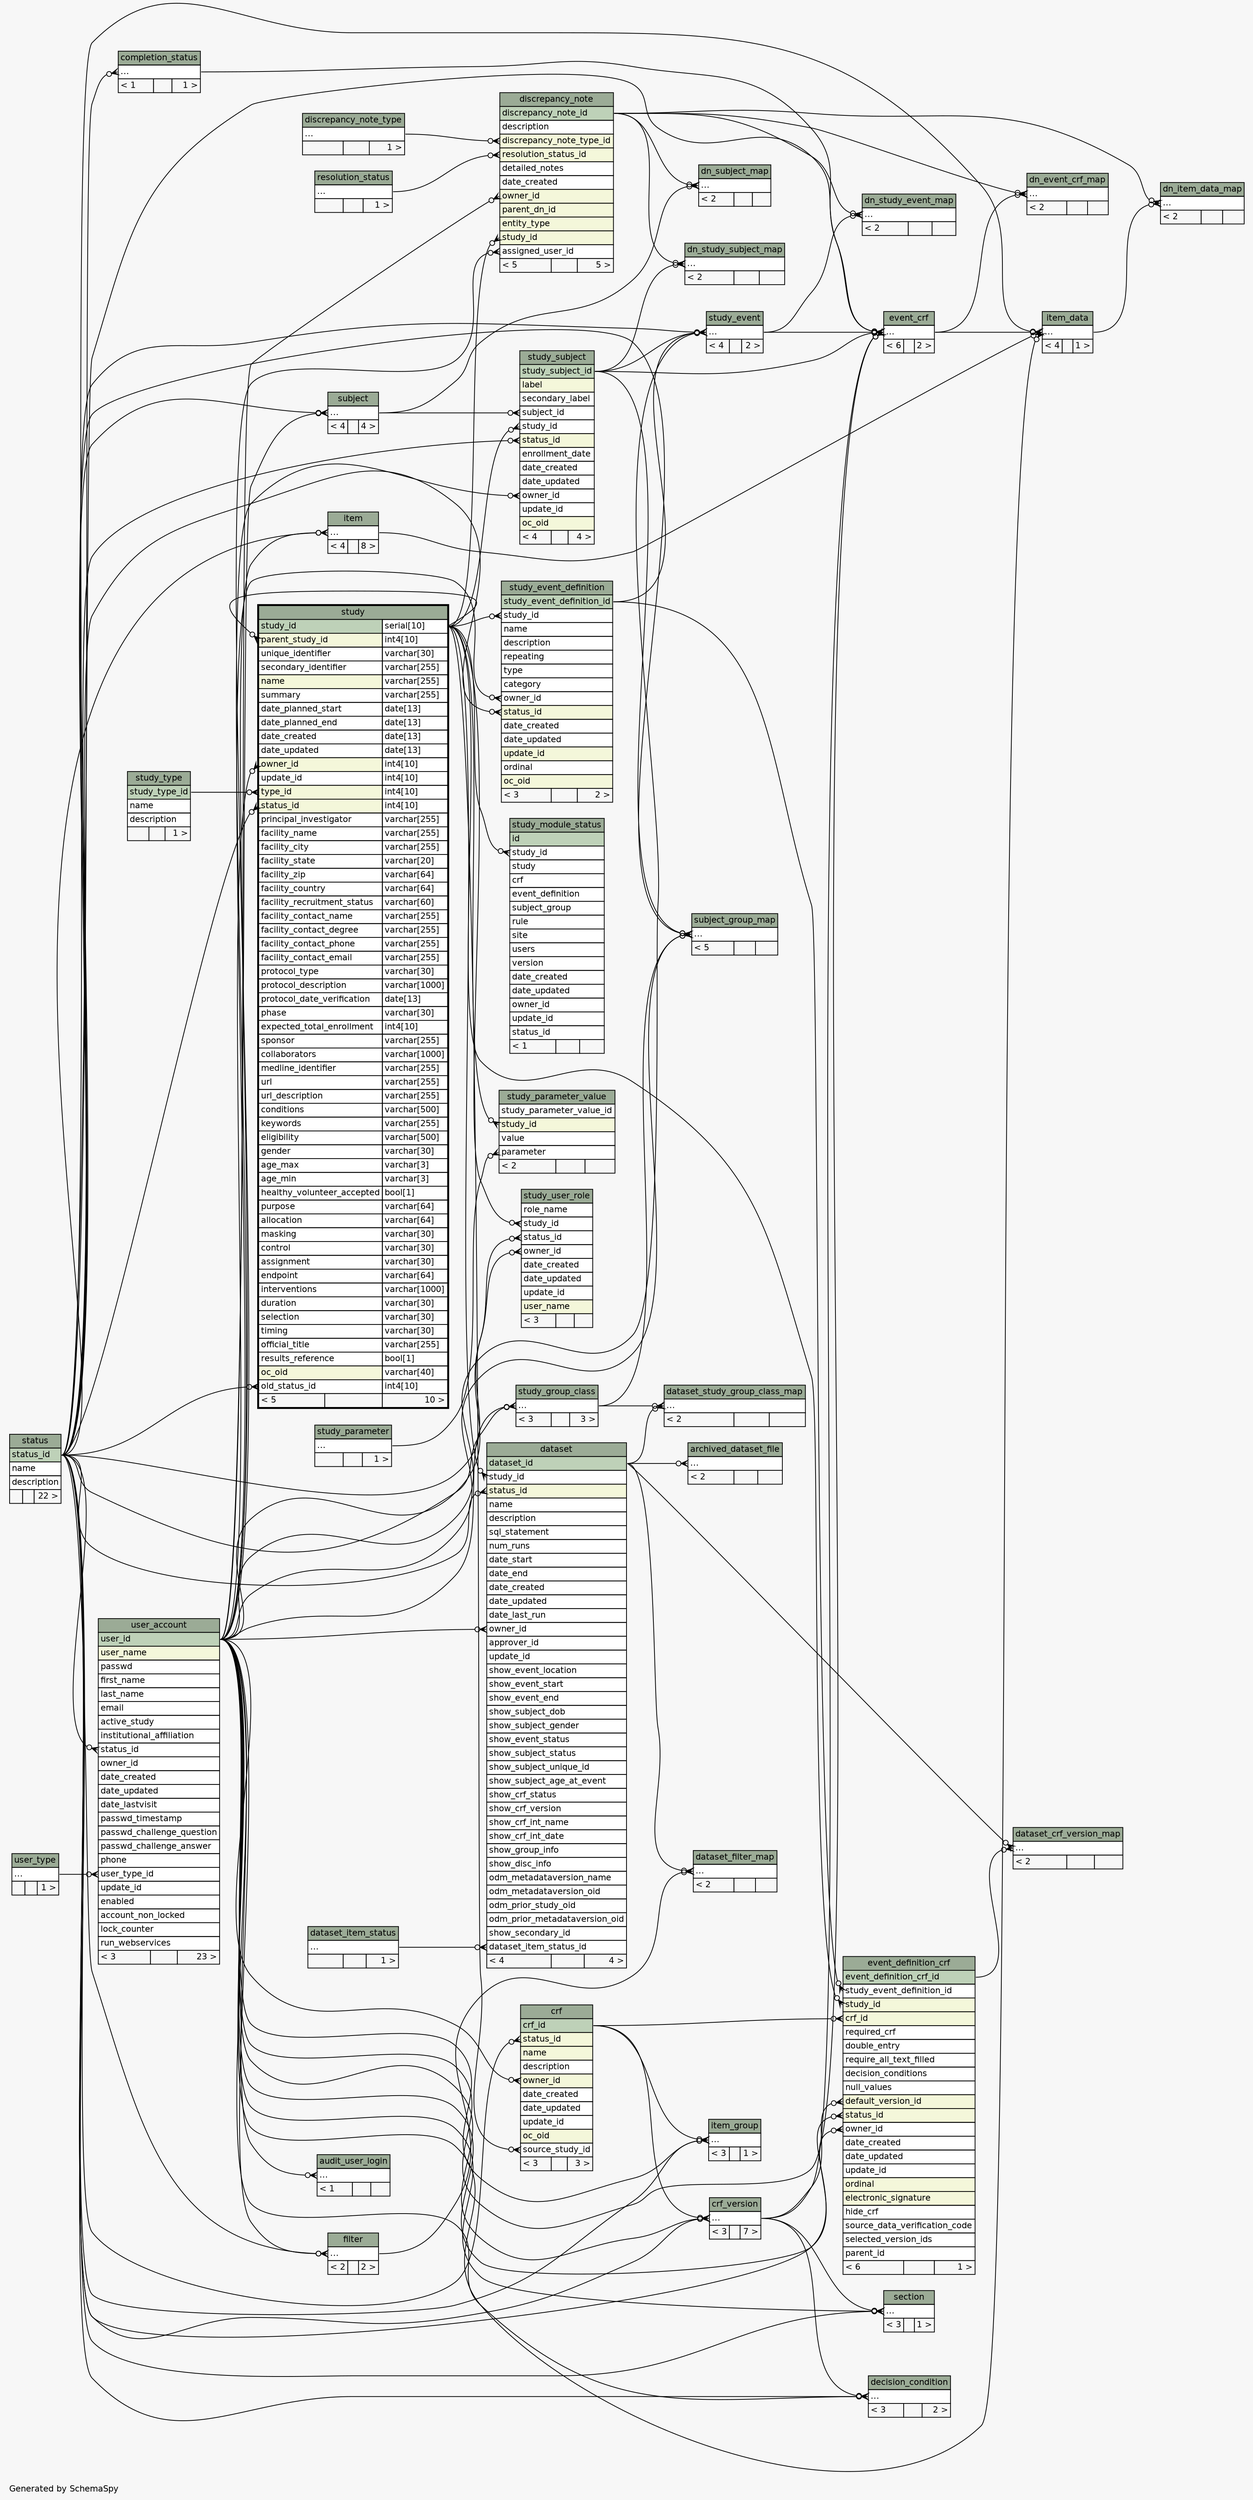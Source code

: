 // dot 2.28.0 on Windows Vista 6.0
// SchemaSpy rev 590
digraph "twoDegreesRelationshipsDiagram" {
  graph [
    rankdir="RL"
    bgcolor="#f7f7f7"
    label="\nGenerated by SchemaSpy"
    labeljust="l"
    nodesep="0.18"
    ranksep="0.46"
    fontname="Helvetica"
    fontsize="11"
  ];
  node [
    fontname="Helvetica"
    fontsize="11"
    shape="plaintext"
  ];
  edge [
    arrowsize="0.8"
  ];
  "archived_dataset_file":"elipses":w -> "dataset":"dataset_id":e [arrowhead=none dir=back arrowtail=crowodot];
  "audit_user_login":"elipses":w -> "user_account":"user_id":e [arrowhead=none dir=back arrowtail=crowodot];
  "completion_status":"elipses":w -> "status":"status_id":e [arrowhead=none dir=back arrowtail=crowodot];
  "crf":"owner_id":w -> "user_account":"user_id":e [arrowhead=none dir=back arrowtail=crowodot];
  "crf":"source_study_id":w -> "study":"study_id.type":e [arrowhead=none dir=back arrowtail=crowodot];
  "crf":"status_id":w -> "status":"status_id":e [arrowhead=none dir=back arrowtail=crowodot];
  "crf_version":"elipses":w -> "crf":"crf_id":e [arrowhead=none dir=back arrowtail=crowodot];
  "crf_version":"elipses":w -> "user_account":"user_id":e [arrowhead=none dir=back arrowtail=crowodot];
  "crf_version":"elipses":w -> "status":"status_id":e [arrowhead=none dir=back arrowtail=crowodot];
  "dataset":"dataset_item_status_id":w -> "dataset_item_status":"elipses":e [arrowhead=none dir=back arrowtail=crowodot];
  "dataset":"owner_id":w -> "user_account":"user_id":e [arrowhead=none dir=back arrowtail=crowodot];
  "dataset":"status_id":w -> "status":"status_id":e [arrowhead=none dir=back arrowtail=crowodot];
  "dataset":"study_id":w -> "study":"study_id.type":e [arrowhead=none dir=back arrowtail=crowodot];
  "dataset_crf_version_map":"elipses":w -> "dataset":"dataset_id":e [arrowhead=none dir=back arrowtail=crowodot];
  "dataset_crf_version_map":"elipses":w -> "event_definition_crf":"event_definition_crf_id":e [arrowhead=none dir=back arrowtail=crowodot];
  "dataset_filter_map":"elipses":w -> "dataset":"dataset_id":e [arrowhead=none dir=back arrowtail=crowodot];
  "dataset_filter_map":"elipses":w -> "filter":"elipses":e [arrowhead=none dir=back arrowtail=crowodot];
  "dataset_study_group_class_map":"elipses":w -> "dataset":"dataset_id":e [arrowhead=none dir=back arrowtail=crowodot];
  "dataset_study_group_class_map":"elipses":w -> "study_group_class":"elipses":e [arrowhead=none dir=back arrowtail=crowodot];
  "decision_condition":"elipses":w -> "crf_version":"elipses":e [arrowhead=none dir=back arrowtail=crowodot];
  "decision_condition":"elipses":w -> "user_account":"user_id":e [arrowhead=none dir=back arrowtail=crowodot];
  "decision_condition":"elipses":w -> "status":"status_id":e [arrowhead=none dir=back arrowtail=crowodot];
  "discrepancy_note":"assigned_user_id":w -> "user_account":"user_id":e [arrowhead=none dir=back arrowtail=crowodot];
  "discrepancy_note":"discrepancy_note_type_id":w -> "discrepancy_note_type":"elipses":e [arrowhead=none dir=back arrowtail=crowodot];
  "discrepancy_note":"owner_id":w -> "user_account":"user_id":e [arrowhead=none dir=back arrowtail=crowodot];
  "discrepancy_note":"resolution_status_id":w -> "resolution_status":"elipses":e [arrowhead=none dir=back arrowtail=crowodot];
  "discrepancy_note":"study_id":w -> "study":"study_id.type":e [arrowhead=none dir=back arrowtail=crowodot];
  "dn_event_crf_map":"elipses":w -> "discrepancy_note":"discrepancy_note_id":e [arrowhead=none dir=back arrowtail=crowodot];
  "dn_event_crf_map":"elipses":w -> "event_crf":"elipses":e [arrowhead=none dir=back arrowtail=crowodot];
  "dn_item_data_map":"elipses":w -> "discrepancy_note":"discrepancy_note_id":e [arrowhead=none dir=back arrowtail=crowodot];
  "dn_item_data_map":"elipses":w -> "item_data":"elipses":e [arrowhead=none dir=back arrowtail=crowodot];
  "dn_study_event_map":"elipses":w -> "discrepancy_note":"discrepancy_note_id":e [arrowhead=none dir=back arrowtail=crowodot];
  "dn_study_event_map":"elipses":w -> "study_event":"elipses":e [arrowhead=none dir=back arrowtail=crowodot];
  "dn_study_subject_map":"elipses":w -> "discrepancy_note":"discrepancy_note_id":e [arrowhead=none dir=back arrowtail=crowodot];
  "dn_study_subject_map":"elipses":w -> "study_subject":"study_subject_id":e [arrowhead=none dir=back arrowtail=crowodot];
  "dn_subject_map":"elipses":w -> "discrepancy_note":"discrepancy_note_id":e [arrowhead=none dir=back arrowtail=crowodot];
  "dn_subject_map":"elipses":w -> "subject":"elipses":e [arrowhead=none dir=back arrowtail=crowodot];
  "event_crf":"elipses":w -> "completion_status":"elipses":e [arrowhead=none dir=back arrowtail=crowodot];
  "event_crf":"elipses":w -> "crf_version":"elipses":e [arrowhead=none dir=back arrowtail=crowodot];
  "event_crf":"elipses":w -> "user_account":"user_id":e [arrowhead=none dir=back arrowtail=crowodot];
  "event_crf":"elipses":w -> "status":"status_id":e [arrowhead=none dir=back arrowtail=crowodot];
  "event_crf":"elipses":w -> "study_event":"elipses":e [arrowhead=none dir=back arrowtail=crowodot];
  "event_crf":"elipses":w -> "study_subject":"study_subject_id":e [arrowhead=none dir=back arrowtail=crowodot];
  "event_definition_crf":"crf_id":w -> "crf":"crf_id":e [arrowhead=none dir=back arrowtail=crowodot];
  "event_definition_crf":"default_version_id":w -> "crf_version":"elipses":e [arrowhead=none dir=back arrowtail=crowodot];
  "event_definition_crf":"owner_id":w -> "user_account":"user_id":e [arrowhead=none dir=back arrowtail=crowodot];
  "event_definition_crf":"status_id":w -> "status":"status_id":e [arrowhead=none dir=back arrowtail=crowodot];
  "event_definition_crf":"study_event_definition_id":w -> "study_event_definition":"study_event_definition_id":e [arrowhead=none dir=back arrowtail=crowodot];
  "event_definition_crf":"study_id":w -> "study":"study_id.type":e [arrowhead=none dir=back arrowtail=crowodot];
  "filter":"elipses":w -> "user_account":"user_id":e [arrowhead=none dir=back arrowtail=crowodot];
  "filter":"elipses":w -> "status":"status_id":e [arrowhead=none dir=back arrowtail=crowodot];
  "item":"elipses":w -> "user_account":"user_id":e [arrowhead=none dir=back arrowtail=crowodot];
  "item":"elipses":w -> "status":"status_id":e [arrowhead=none dir=back arrowtail=crowodot];
  "item_data":"elipses":w -> "event_crf":"elipses":e [arrowhead=none dir=back arrowtail=crowodot];
  "item_data":"elipses":w -> "item":"elipses":e [arrowhead=none dir=back arrowtail=crowodot];
  "item_data":"elipses":w -> "user_account":"user_id":e [arrowhead=none dir=back arrowtail=crowodot];
  "item_data":"elipses":w -> "status":"status_id":e [arrowhead=none dir=back arrowtail=crowodot];
  "item_group":"elipses":w -> "crf":"crf_id":e [arrowhead=none dir=back arrowtail=crowodot];
  "item_group":"elipses":w -> "user_account":"user_id":e [arrowhead=none dir=back arrowtail=crowodot];
  "item_group":"elipses":w -> "status":"status_id":e [arrowhead=none dir=back arrowtail=crowodot];
  "section":"elipses":w -> "crf_version":"elipses":e [arrowhead=none dir=back arrowtail=crowodot];
  "section":"elipses":w -> "user_account":"user_id":e [arrowhead=none dir=back arrowtail=crowodot];
  "section":"elipses":w -> "status":"status_id":e [arrowhead=none dir=back arrowtail=crowodot];
  "study":"old_status_id":w -> "status":"status_id":e [arrowhead=none dir=back arrowtail=crowodot];
  "study":"owner_id":w -> "user_account":"user_id":e [arrowhead=none dir=back arrowtail=crowodot];
  "study":"parent_study_id":w -> "study":"study_id.type":e [arrowhead=none dir=back arrowtail=crowodot];
  "study":"status_id":w -> "status":"status_id":e [arrowhead=none dir=back arrowtail=crowodot];
  "study":"type_id":w -> "study_type":"study_type_id":e [arrowhead=none dir=back arrowtail=crowodot];
  "study_event":"elipses":w -> "user_account":"user_id":e [arrowhead=none dir=back arrowtail=crowodot];
  "study_event":"elipses":w -> "status":"status_id":e [arrowhead=none dir=back arrowtail=crowodot];
  "study_event":"elipses":w -> "study_event_definition":"study_event_definition_id":e [arrowhead=none dir=back arrowtail=crowodot];
  "study_event":"elipses":w -> "study_subject":"study_subject_id":e [arrowhead=none dir=back arrowtail=crowodot];
  "study_event_definition":"owner_id":w -> "user_account":"user_id":e [arrowhead=none dir=back arrowtail=crowodot];
  "study_event_definition":"status_id":w -> "status":"status_id":e [arrowhead=none dir=back arrowtail=crowodot];
  "study_event_definition":"study_id":w -> "study":"study_id.type":e [arrowhead=none dir=back arrowtail=crowodot];
  "study_group_class":"elipses":w -> "user_account":"user_id":e [arrowhead=none dir=back arrowtail=crowodot];
  "study_group_class":"elipses":w -> "status":"status_id":e [arrowhead=none dir=back arrowtail=crowodot];
  "study_module_status":"study_id":w -> "study":"study_id.type":e [arrowhead=none dir=back arrowtail=crowodot];
  "study_parameter_value":"parameter":w -> "study_parameter":"elipses":e [arrowhead=none dir=back arrowtail=crowodot];
  "study_parameter_value":"study_id":w -> "study":"study_id.type":e [arrowhead=none dir=back arrowtail=crowodot];
  "study_subject":"owner_id":w -> "user_account":"user_id":e [arrowhead=none dir=back arrowtail=crowodot];
  "study_subject":"status_id":w -> "status":"status_id":e [arrowhead=none dir=back arrowtail=crowodot];
  "study_subject":"study_id":w -> "study":"study_id.type":e [arrowhead=none dir=back arrowtail=crowodot];
  "study_subject":"subject_id":w -> "subject":"elipses":e [arrowhead=none dir=back arrowtail=crowodot];
  "study_user_role":"owner_id":w -> "user_account":"user_id":e [arrowhead=none dir=back arrowtail=crowodot];
  "study_user_role":"status_id":w -> "status":"status_id":e [arrowhead=none dir=back arrowtail=crowodot];
  "study_user_role":"study_id":w -> "study":"study_id.type":e [arrowhead=none dir=back arrowtail=crowodot];
  "subject":"elipses":w -> "user_account":"user_id":e [arrowhead=none dir=back arrowtail=crowodot];
  "subject":"elipses":w -> "status":"status_id":e [arrowhead=none dir=back arrowtail=crowodot];
  "subject_group_map":"elipses":w -> "user_account":"user_id":e [arrowhead=none dir=back arrowtail=crowodot];
  "subject_group_map":"elipses":w -> "status":"status_id":e [arrowhead=none dir=back arrowtail=crowodot];
  "subject_group_map":"elipses":w -> "study_group_class":"elipses":e [arrowhead=none dir=back arrowtail=crowodot];
  "subject_group_map":"elipses":w -> "study_subject":"study_subject_id":e [arrowhead=none dir=back arrowtail=crowodot];
  "user_account":"status_id":w -> "status":"status_id":e [arrowhead=none dir=back arrowtail=crowodot];
  "user_account":"user_type_id":w -> "user_type":"elipses":e [arrowhead=none dir=back arrowtail=crowodot];
  "archived_dataset_file" [
    label=<
    <TABLE BORDER="0" CELLBORDER="1" CELLSPACING="0" BGCOLOR="#ffffff">
      <TR><TD COLSPAN="3" BGCOLOR="#9bab96" ALIGN="CENTER">archived_dataset_file</TD></TR>
      <TR><TD PORT="elipses" COLSPAN="3" ALIGN="LEFT">...</TD></TR>
      <TR><TD ALIGN="LEFT" BGCOLOR="#f7f7f7">&lt; 2</TD><TD ALIGN="RIGHT" BGCOLOR="#f7f7f7">  </TD><TD ALIGN="RIGHT" BGCOLOR="#f7f7f7">  </TD></TR>
    </TABLE>>
    URL="archived_dataset_file.html"
    tooltip="archived_dataset_file"
  ];
  "audit_user_login" [
    label=<
    <TABLE BORDER="0" CELLBORDER="1" CELLSPACING="0" BGCOLOR="#ffffff">
      <TR><TD COLSPAN="3" BGCOLOR="#9bab96" ALIGN="CENTER">audit_user_login</TD></TR>
      <TR><TD PORT="elipses" COLSPAN="3" ALIGN="LEFT">...</TD></TR>
      <TR><TD ALIGN="LEFT" BGCOLOR="#f7f7f7">&lt; 1</TD><TD ALIGN="RIGHT" BGCOLOR="#f7f7f7">  </TD><TD ALIGN="RIGHT" BGCOLOR="#f7f7f7">  </TD></TR>
    </TABLE>>
    URL="audit_user_login.html"
    tooltip="audit_user_login"
  ];
  "completion_status" [
    label=<
    <TABLE BORDER="0" CELLBORDER="1" CELLSPACING="0" BGCOLOR="#ffffff">
      <TR><TD COLSPAN="3" BGCOLOR="#9bab96" ALIGN="CENTER">completion_status</TD></TR>
      <TR><TD PORT="elipses" COLSPAN="3" ALIGN="LEFT">...</TD></TR>
      <TR><TD ALIGN="LEFT" BGCOLOR="#f7f7f7">&lt; 1</TD><TD ALIGN="RIGHT" BGCOLOR="#f7f7f7">  </TD><TD ALIGN="RIGHT" BGCOLOR="#f7f7f7">1 &gt;</TD></TR>
    </TABLE>>
    URL="completion_status.html"
    tooltip="completion_status"
  ];
  "crf" [
    label=<
    <TABLE BORDER="0" CELLBORDER="1" CELLSPACING="0" BGCOLOR="#ffffff">
      <TR><TD COLSPAN="3" BGCOLOR="#9bab96" ALIGN="CENTER">crf</TD></TR>
      <TR><TD PORT="crf_id" COLSPAN="3" BGCOLOR="#bed1b8" ALIGN="LEFT">crf_id</TD></TR>
      <TR><TD PORT="status_id" COLSPAN="3" BGCOLOR="#f4f7da" ALIGN="LEFT">status_id</TD></TR>
      <TR><TD PORT="name" COLSPAN="3" BGCOLOR="#f4f7da" ALIGN="LEFT">name</TD></TR>
      <TR><TD PORT="description" COLSPAN="3" ALIGN="LEFT">description</TD></TR>
      <TR><TD PORT="owner_id" COLSPAN="3" BGCOLOR="#f4f7da" ALIGN="LEFT">owner_id</TD></TR>
      <TR><TD PORT="date_created" COLSPAN="3" ALIGN="LEFT">date_created</TD></TR>
      <TR><TD PORT="date_updated" COLSPAN="3" ALIGN="LEFT">date_updated</TD></TR>
      <TR><TD PORT="update_id" COLSPAN="3" ALIGN="LEFT">update_id</TD></TR>
      <TR><TD PORT="oc_oid" COLSPAN="3" BGCOLOR="#f4f7da" ALIGN="LEFT">oc_oid</TD></TR>
      <TR><TD PORT="source_study_id" COLSPAN="3" ALIGN="LEFT">source_study_id</TD></TR>
      <TR><TD ALIGN="LEFT" BGCOLOR="#f7f7f7">&lt; 3</TD><TD ALIGN="RIGHT" BGCOLOR="#f7f7f7">  </TD><TD ALIGN="RIGHT" BGCOLOR="#f7f7f7">3 &gt;</TD></TR>
    </TABLE>>
    URL="crf.html"
    tooltip="crf"
  ];
  "crf_version" [
    label=<
    <TABLE BORDER="0" CELLBORDER="1" CELLSPACING="0" BGCOLOR="#ffffff">
      <TR><TD COLSPAN="3" BGCOLOR="#9bab96" ALIGN="CENTER">crf_version</TD></TR>
      <TR><TD PORT="elipses" COLSPAN="3" ALIGN="LEFT">...</TD></TR>
      <TR><TD ALIGN="LEFT" BGCOLOR="#f7f7f7">&lt; 3</TD><TD ALIGN="RIGHT" BGCOLOR="#f7f7f7">  </TD><TD ALIGN="RIGHT" BGCOLOR="#f7f7f7">7 &gt;</TD></TR>
    </TABLE>>
    URL="crf_version.html"
    tooltip="crf_version"
  ];
  "dataset" [
    label=<
    <TABLE BORDER="0" CELLBORDER="1" CELLSPACING="0" BGCOLOR="#ffffff">
      <TR><TD COLSPAN="3" BGCOLOR="#9bab96" ALIGN="CENTER">dataset</TD></TR>
      <TR><TD PORT="dataset_id" COLSPAN="3" BGCOLOR="#bed1b8" ALIGN="LEFT">dataset_id</TD></TR>
      <TR><TD PORT="study_id" COLSPAN="3" ALIGN="LEFT">study_id</TD></TR>
      <TR><TD PORT="status_id" COLSPAN="3" BGCOLOR="#f4f7da" ALIGN="LEFT">status_id</TD></TR>
      <TR><TD PORT="name" COLSPAN="3" ALIGN="LEFT">name</TD></TR>
      <TR><TD PORT="description" COLSPAN="3" ALIGN="LEFT">description</TD></TR>
      <TR><TD PORT="sql_statement" COLSPAN="3" ALIGN="LEFT">sql_statement</TD></TR>
      <TR><TD PORT="num_runs" COLSPAN="3" ALIGN="LEFT">num_runs</TD></TR>
      <TR><TD PORT="date_start" COLSPAN="3" ALIGN="LEFT">date_start</TD></TR>
      <TR><TD PORT="date_end" COLSPAN="3" ALIGN="LEFT">date_end</TD></TR>
      <TR><TD PORT="date_created" COLSPAN="3" ALIGN="LEFT">date_created</TD></TR>
      <TR><TD PORT="date_updated" COLSPAN="3" ALIGN="LEFT">date_updated</TD></TR>
      <TR><TD PORT="date_last_run" COLSPAN="3" ALIGN="LEFT">date_last_run</TD></TR>
      <TR><TD PORT="owner_id" COLSPAN="3" ALIGN="LEFT">owner_id</TD></TR>
      <TR><TD PORT="approver_id" COLSPAN="3" ALIGN="LEFT">approver_id</TD></TR>
      <TR><TD PORT="update_id" COLSPAN="3" ALIGN="LEFT">update_id</TD></TR>
      <TR><TD PORT="show_event_location" COLSPAN="3" ALIGN="LEFT">show_event_location</TD></TR>
      <TR><TD PORT="show_event_start" COLSPAN="3" ALIGN="LEFT">show_event_start</TD></TR>
      <TR><TD PORT="show_event_end" COLSPAN="3" ALIGN="LEFT">show_event_end</TD></TR>
      <TR><TD PORT="show_subject_dob" COLSPAN="3" ALIGN="LEFT">show_subject_dob</TD></TR>
      <TR><TD PORT="show_subject_gender" COLSPAN="3" ALIGN="LEFT">show_subject_gender</TD></TR>
      <TR><TD PORT="show_event_status" COLSPAN="3" ALIGN="LEFT">show_event_status</TD></TR>
      <TR><TD PORT="show_subject_status" COLSPAN="3" ALIGN="LEFT">show_subject_status</TD></TR>
      <TR><TD PORT="show_subject_unique_id" COLSPAN="3" ALIGN="LEFT">show_subject_unique_id</TD></TR>
      <TR><TD PORT="show_subject_age_at_event" COLSPAN="3" ALIGN="LEFT">show_subject_age_at_event</TD></TR>
      <TR><TD PORT="show_crf_status" COLSPAN="3" ALIGN="LEFT">show_crf_status</TD></TR>
      <TR><TD PORT="show_crf_version" COLSPAN="3" ALIGN="LEFT">show_crf_version</TD></TR>
      <TR><TD PORT="show_crf_int_name" COLSPAN="3" ALIGN="LEFT">show_crf_int_name</TD></TR>
      <TR><TD PORT="show_crf_int_date" COLSPAN="3" ALIGN="LEFT">show_crf_int_date</TD></TR>
      <TR><TD PORT="show_group_info" COLSPAN="3" ALIGN="LEFT">show_group_info</TD></TR>
      <TR><TD PORT="show_disc_info" COLSPAN="3" ALIGN="LEFT">show_disc_info</TD></TR>
      <TR><TD PORT="odm_metadataversion_name" COLSPAN="3" ALIGN="LEFT">odm_metadataversion_name</TD></TR>
      <TR><TD PORT="odm_metadataversion_oid" COLSPAN="3" ALIGN="LEFT">odm_metadataversion_oid</TD></TR>
      <TR><TD PORT="odm_prior_study_oid" COLSPAN="3" ALIGN="LEFT">odm_prior_study_oid</TD></TR>
      <TR><TD PORT="odm_prior_metadataversion_oid" COLSPAN="3" ALIGN="LEFT">odm_prior_metadataversion_oid</TD></TR>
      <TR><TD PORT="show_secondary_id" COLSPAN="3" ALIGN="LEFT">show_secondary_id</TD></TR>
      <TR><TD PORT="dataset_item_status_id" COLSPAN="3" ALIGN="LEFT">dataset_item_status_id</TD></TR>
      <TR><TD ALIGN="LEFT" BGCOLOR="#f7f7f7">&lt; 4</TD><TD ALIGN="RIGHT" BGCOLOR="#f7f7f7">  </TD><TD ALIGN="RIGHT" BGCOLOR="#f7f7f7">4 &gt;</TD></TR>
    </TABLE>>
    URL="dataset.html"
    tooltip="dataset"
  ];
  "dataset_crf_version_map" [
    label=<
    <TABLE BORDER="0" CELLBORDER="1" CELLSPACING="0" BGCOLOR="#ffffff">
      <TR><TD COLSPAN="3" BGCOLOR="#9bab96" ALIGN="CENTER">dataset_crf_version_map</TD></TR>
      <TR><TD PORT="elipses" COLSPAN="3" ALIGN="LEFT">...</TD></TR>
      <TR><TD ALIGN="LEFT" BGCOLOR="#f7f7f7">&lt; 2</TD><TD ALIGN="RIGHT" BGCOLOR="#f7f7f7">  </TD><TD ALIGN="RIGHT" BGCOLOR="#f7f7f7">  </TD></TR>
    </TABLE>>
    URL="dataset_crf_version_map.html"
    tooltip="dataset_crf_version_map"
  ];
  "dataset_filter_map" [
    label=<
    <TABLE BORDER="0" CELLBORDER="1" CELLSPACING="0" BGCOLOR="#ffffff">
      <TR><TD COLSPAN="3" BGCOLOR="#9bab96" ALIGN="CENTER">dataset_filter_map</TD></TR>
      <TR><TD PORT="elipses" COLSPAN="3" ALIGN="LEFT">...</TD></TR>
      <TR><TD ALIGN="LEFT" BGCOLOR="#f7f7f7">&lt; 2</TD><TD ALIGN="RIGHT" BGCOLOR="#f7f7f7">  </TD><TD ALIGN="RIGHT" BGCOLOR="#f7f7f7">  </TD></TR>
    </TABLE>>
    URL="dataset_filter_map.html"
    tooltip="dataset_filter_map"
  ];
  "dataset_item_status" [
    label=<
    <TABLE BORDER="0" CELLBORDER="1" CELLSPACING="0" BGCOLOR="#ffffff">
      <TR><TD COLSPAN="3" BGCOLOR="#9bab96" ALIGN="CENTER">dataset_item_status</TD></TR>
      <TR><TD PORT="elipses" COLSPAN="3" ALIGN="LEFT">...</TD></TR>
      <TR><TD ALIGN="LEFT" BGCOLOR="#f7f7f7">  </TD><TD ALIGN="RIGHT" BGCOLOR="#f7f7f7">  </TD><TD ALIGN="RIGHT" BGCOLOR="#f7f7f7">1 &gt;</TD></TR>
    </TABLE>>
    URL="dataset_item_status.html"
    tooltip="dataset_item_status"
  ];
  "dataset_study_group_class_map" [
    label=<
    <TABLE BORDER="0" CELLBORDER="1" CELLSPACING="0" BGCOLOR="#ffffff">
      <TR><TD COLSPAN="3" BGCOLOR="#9bab96" ALIGN="CENTER">dataset_study_group_class_map</TD></TR>
      <TR><TD PORT="elipses" COLSPAN="3" ALIGN="LEFT">...</TD></TR>
      <TR><TD ALIGN="LEFT" BGCOLOR="#f7f7f7">&lt; 2</TD><TD ALIGN="RIGHT" BGCOLOR="#f7f7f7">  </TD><TD ALIGN="RIGHT" BGCOLOR="#f7f7f7">  </TD></TR>
    </TABLE>>
    URL="dataset_study_group_class_map.html"
    tooltip="dataset_study_group_class_map"
  ];
  "decision_condition" [
    label=<
    <TABLE BORDER="0" CELLBORDER="1" CELLSPACING="0" BGCOLOR="#ffffff">
      <TR><TD COLSPAN="3" BGCOLOR="#9bab96" ALIGN="CENTER">decision_condition</TD></TR>
      <TR><TD PORT="elipses" COLSPAN="3" ALIGN="LEFT">...</TD></TR>
      <TR><TD ALIGN="LEFT" BGCOLOR="#f7f7f7">&lt; 3</TD><TD ALIGN="RIGHT" BGCOLOR="#f7f7f7">  </TD><TD ALIGN="RIGHT" BGCOLOR="#f7f7f7">2 &gt;</TD></TR>
    </TABLE>>
    URL="decision_condition.html"
    tooltip="decision_condition"
  ];
  "discrepancy_note" [
    label=<
    <TABLE BORDER="0" CELLBORDER="1" CELLSPACING="0" BGCOLOR="#ffffff">
      <TR><TD COLSPAN="3" BGCOLOR="#9bab96" ALIGN="CENTER">discrepancy_note</TD></TR>
      <TR><TD PORT="discrepancy_note_id" COLSPAN="3" BGCOLOR="#bed1b8" ALIGN="LEFT">discrepancy_note_id</TD></TR>
      <TR><TD PORT="description" COLSPAN="3" ALIGN="LEFT">description</TD></TR>
      <TR><TD PORT="discrepancy_note_type_id" COLSPAN="3" BGCOLOR="#f4f7da" ALIGN="LEFT">discrepancy_note_type_id</TD></TR>
      <TR><TD PORT="resolution_status_id" COLSPAN="3" BGCOLOR="#f4f7da" ALIGN="LEFT">resolution_status_id</TD></TR>
      <TR><TD PORT="detailed_notes" COLSPAN="3" ALIGN="LEFT">detailed_notes</TD></TR>
      <TR><TD PORT="date_created" COLSPAN="3" ALIGN="LEFT">date_created</TD></TR>
      <TR><TD PORT="owner_id" COLSPAN="3" BGCOLOR="#f4f7da" ALIGN="LEFT">owner_id</TD></TR>
      <TR><TD PORT="parent_dn_id" COLSPAN="3" BGCOLOR="#f4f7da" ALIGN="LEFT">parent_dn_id</TD></TR>
      <TR><TD PORT="entity_type" COLSPAN="3" BGCOLOR="#f4f7da" ALIGN="LEFT">entity_type</TD></TR>
      <TR><TD PORT="study_id" COLSPAN="3" BGCOLOR="#f4f7da" ALIGN="LEFT">study_id</TD></TR>
      <TR><TD PORT="assigned_user_id" COLSPAN="3" ALIGN="LEFT">assigned_user_id</TD></TR>
      <TR><TD ALIGN="LEFT" BGCOLOR="#f7f7f7">&lt; 5</TD><TD ALIGN="RIGHT" BGCOLOR="#f7f7f7">  </TD><TD ALIGN="RIGHT" BGCOLOR="#f7f7f7">5 &gt;</TD></TR>
    </TABLE>>
    URL="discrepancy_note.html"
    tooltip="discrepancy_note"
  ];
  "discrepancy_note_type" [
    label=<
    <TABLE BORDER="0" CELLBORDER="1" CELLSPACING="0" BGCOLOR="#ffffff">
      <TR><TD COLSPAN="3" BGCOLOR="#9bab96" ALIGN="CENTER">discrepancy_note_type</TD></TR>
      <TR><TD PORT="elipses" COLSPAN="3" ALIGN="LEFT">...</TD></TR>
      <TR><TD ALIGN="LEFT" BGCOLOR="#f7f7f7">  </TD><TD ALIGN="RIGHT" BGCOLOR="#f7f7f7">  </TD><TD ALIGN="RIGHT" BGCOLOR="#f7f7f7">1 &gt;</TD></TR>
    </TABLE>>
    URL="discrepancy_note_type.html"
    tooltip="discrepancy_note_type"
  ];
  "dn_event_crf_map" [
    label=<
    <TABLE BORDER="0" CELLBORDER="1" CELLSPACING="0" BGCOLOR="#ffffff">
      <TR><TD COLSPAN="3" BGCOLOR="#9bab96" ALIGN="CENTER">dn_event_crf_map</TD></TR>
      <TR><TD PORT="elipses" COLSPAN="3" ALIGN="LEFT">...</TD></TR>
      <TR><TD ALIGN="LEFT" BGCOLOR="#f7f7f7">&lt; 2</TD><TD ALIGN="RIGHT" BGCOLOR="#f7f7f7">  </TD><TD ALIGN="RIGHT" BGCOLOR="#f7f7f7">  </TD></TR>
    </TABLE>>
    URL="dn_event_crf_map.html"
    tooltip="dn_event_crf_map"
  ];
  "dn_item_data_map" [
    label=<
    <TABLE BORDER="0" CELLBORDER="1" CELLSPACING="0" BGCOLOR="#ffffff">
      <TR><TD COLSPAN="3" BGCOLOR="#9bab96" ALIGN="CENTER">dn_item_data_map</TD></TR>
      <TR><TD PORT="elipses" COLSPAN="3" ALIGN="LEFT">...</TD></TR>
      <TR><TD ALIGN="LEFT" BGCOLOR="#f7f7f7">&lt; 2</TD><TD ALIGN="RIGHT" BGCOLOR="#f7f7f7">  </TD><TD ALIGN="RIGHT" BGCOLOR="#f7f7f7">  </TD></TR>
    </TABLE>>
    URL="dn_item_data_map.html"
    tooltip="dn_item_data_map"
  ];
  "dn_study_event_map" [
    label=<
    <TABLE BORDER="0" CELLBORDER="1" CELLSPACING="0" BGCOLOR="#ffffff">
      <TR><TD COLSPAN="3" BGCOLOR="#9bab96" ALIGN="CENTER">dn_study_event_map</TD></TR>
      <TR><TD PORT="elipses" COLSPAN="3" ALIGN="LEFT">...</TD></TR>
      <TR><TD ALIGN="LEFT" BGCOLOR="#f7f7f7">&lt; 2</TD><TD ALIGN="RIGHT" BGCOLOR="#f7f7f7">  </TD><TD ALIGN="RIGHT" BGCOLOR="#f7f7f7">  </TD></TR>
    </TABLE>>
    URL="dn_study_event_map.html"
    tooltip="dn_study_event_map"
  ];
  "dn_study_subject_map" [
    label=<
    <TABLE BORDER="0" CELLBORDER="1" CELLSPACING="0" BGCOLOR="#ffffff">
      <TR><TD COLSPAN="3" BGCOLOR="#9bab96" ALIGN="CENTER">dn_study_subject_map</TD></TR>
      <TR><TD PORT="elipses" COLSPAN="3" ALIGN="LEFT">...</TD></TR>
      <TR><TD ALIGN="LEFT" BGCOLOR="#f7f7f7">&lt; 2</TD><TD ALIGN="RIGHT" BGCOLOR="#f7f7f7">  </TD><TD ALIGN="RIGHT" BGCOLOR="#f7f7f7">  </TD></TR>
    </TABLE>>
    URL="dn_study_subject_map.html"
    tooltip="dn_study_subject_map"
  ];
  "dn_subject_map" [
    label=<
    <TABLE BORDER="0" CELLBORDER="1" CELLSPACING="0" BGCOLOR="#ffffff">
      <TR><TD COLSPAN="3" BGCOLOR="#9bab96" ALIGN="CENTER">dn_subject_map</TD></TR>
      <TR><TD PORT="elipses" COLSPAN="3" ALIGN="LEFT">...</TD></TR>
      <TR><TD ALIGN="LEFT" BGCOLOR="#f7f7f7">&lt; 2</TD><TD ALIGN="RIGHT" BGCOLOR="#f7f7f7">  </TD><TD ALIGN="RIGHT" BGCOLOR="#f7f7f7">  </TD></TR>
    </TABLE>>
    URL="dn_subject_map.html"
    tooltip="dn_subject_map"
  ];
  "event_crf" [
    label=<
    <TABLE BORDER="0" CELLBORDER="1" CELLSPACING="0" BGCOLOR="#ffffff">
      <TR><TD COLSPAN="3" BGCOLOR="#9bab96" ALIGN="CENTER">event_crf</TD></TR>
      <TR><TD PORT="elipses" COLSPAN="3" ALIGN="LEFT">...</TD></TR>
      <TR><TD ALIGN="LEFT" BGCOLOR="#f7f7f7">&lt; 6</TD><TD ALIGN="RIGHT" BGCOLOR="#f7f7f7">  </TD><TD ALIGN="RIGHT" BGCOLOR="#f7f7f7">2 &gt;</TD></TR>
    </TABLE>>
    URL="event_crf.html"
    tooltip="event_crf"
  ];
  "event_definition_crf" [
    label=<
    <TABLE BORDER="0" CELLBORDER="1" CELLSPACING="0" BGCOLOR="#ffffff">
      <TR><TD COLSPAN="3" BGCOLOR="#9bab96" ALIGN="CENTER">event_definition_crf</TD></TR>
      <TR><TD PORT="event_definition_crf_id" COLSPAN="3" BGCOLOR="#bed1b8" ALIGN="LEFT">event_definition_crf_id</TD></TR>
      <TR><TD PORT="study_event_definition_id" COLSPAN="3" ALIGN="LEFT">study_event_definition_id</TD></TR>
      <TR><TD PORT="study_id" COLSPAN="3" BGCOLOR="#f4f7da" ALIGN="LEFT">study_id</TD></TR>
      <TR><TD PORT="crf_id" COLSPAN="3" BGCOLOR="#f4f7da" ALIGN="LEFT">crf_id</TD></TR>
      <TR><TD PORT="required_crf" COLSPAN="3" ALIGN="LEFT">required_crf</TD></TR>
      <TR><TD PORT="double_entry" COLSPAN="3" ALIGN="LEFT">double_entry</TD></TR>
      <TR><TD PORT="require_all_text_filled" COLSPAN="3" ALIGN="LEFT">require_all_text_filled</TD></TR>
      <TR><TD PORT="decision_conditions" COLSPAN="3" ALIGN="LEFT">decision_conditions</TD></TR>
      <TR><TD PORT="null_values" COLSPAN="3" ALIGN="LEFT">null_values</TD></TR>
      <TR><TD PORT="default_version_id" COLSPAN="3" BGCOLOR="#f4f7da" ALIGN="LEFT">default_version_id</TD></TR>
      <TR><TD PORT="status_id" COLSPAN="3" BGCOLOR="#f4f7da" ALIGN="LEFT">status_id</TD></TR>
      <TR><TD PORT="owner_id" COLSPAN="3" ALIGN="LEFT">owner_id</TD></TR>
      <TR><TD PORT="date_created" COLSPAN="3" ALIGN="LEFT">date_created</TD></TR>
      <TR><TD PORT="date_updated" COLSPAN="3" ALIGN="LEFT">date_updated</TD></TR>
      <TR><TD PORT="update_id" COLSPAN="3" ALIGN="LEFT">update_id</TD></TR>
      <TR><TD PORT="ordinal" COLSPAN="3" BGCOLOR="#f4f7da" ALIGN="LEFT">ordinal</TD></TR>
      <TR><TD PORT="electronic_signature" COLSPAN="3" BGCOLOR="#f4f7da" ALIGN="LEFT">electronic_signature</TD></TR>
      <TR><TD PORT="hide_crf" COLSPAN="3" ALIGN="LEFT">hide_crf</TD></TR>
      <TR><TD PORT="source_data_verification_code" COLSPAN="3" ALIGN="LEFT">source_data_verification_code</TD></TR>
      <TR><TD PORT="selected_version_ids" COLSPAN="3" ALIGN="LEFT">selected_version_ids</TD></TR>
      <TR><TD PORT="parent_id" COLSPAN="3" ALIGN="LEFT">parent_id</TD></TR>
      <TR><TD ALIGN="LEFT" BGCOLOR="#f7f7f7">&lt; 6</TD><TD ALIGN="RIGHT" BGCOLOR="#f7f7f7">  </TD><TD ALIGN="RIGHT" BGCOLOR="#f7f7f7">1 &gt;</TD></TR>
    </TABLE>>
    URL="event_definition_crf.html"
    tooltip="event_definition_crf"
  ];
  "filter" [
    label=<
    <TABLE BORDER="0" CELLBORDER="1" CELLSPACING="0" BGCOLOR="#ffffff">
      <TR><TD COLSPAN="3" BGCOLOR="#9bab96" ALIGN="CENTER">filter</TD></TR>
      <TR><TD PORT="elipses" COLSPAN="3" ALIGN="LEFT">...</TD></TR>
      <TR><TD ALIGN="LEFT" BGCOLOR="#f7f7f7">&lt; 2</TD><TD ALIGN="RIGHT" BGCOLOR="#f7f7f7">  </TD><TD ALIGN="RIGHT" BGCOLOR="#f7f7f7">2 &gt;</TD></TR>
    </TABLE>>
    URL="filter.html"
    tooltip="filter"
  ];
  "item" [
    label=<
    <TABLE BORDER="0" CELLBORDER="1" CELLSPACING="0" BGCOLOR="#ffffff">
      <TR><TD COLSPAN="3" BGCOLOR="#9bab96" ALIGN="CENTER">item</TD></TR>
      <TR><TD PORT="elipses" COLSPAN="3" ALIGN="LEFT">...</TD></TR>
      <TR><TD ALIGN="LEFT" BGCOLOR="#f7f7f7">&lt; 4</TD><TD ALIGN="RIGHT" BGCOLOR="#f7f7f7">  </TD><TD ALIGN="RIGHT" BGCOLOR="#f7f7f7">8 &gt;</TD></TR>
    </TABLE>>
    URL="item.html"
    tooltip="item"
  ];
  "item_data" [
    label=<
    <TABLE BORDER="0" CELLBORDER="1" CELLSPACING="0" BGCOLOR="#ffffff">
      <TR><TD COLSPAN="3" BGCOLOR="#9bab96" ALIGN="CENTER">item_data</TD></TR>
      <TR><TD PORT="elipses" COLSPAN="3" ALIGN="LEFT">...</TD></TR>
      <TR><TD ALIGN="LEFT" BGCOLOR="#f7f7f7">&lt; 4</TD><TD ALIGN="RIGHT" BGCOLOR="#f7f7f7">  </TD><TD ALIGN="RIGHT" BGCOLOR="#f7f7f7">1 &gt;</TD></TR>
    </TABLE>>
    URL="item_data.html"
    tooltip="item_data"
  ];
  "item_group" [
    label=<
    <TABLE BORDER="0" CELLBORDER="1" CELLSPACING="0" BGCOLOR="#ffffff">
      <TR><TD COLSPAN="3" BGCOLOR="#9bab96" ALIGN="CENTER">item_group</TD></TR>
      <TR><TD PORT="elipses" COLSPAN="3" ALIGN="LEFT">...</TD></TR>
      <TR><TD ALIGN="LEFT" BGCOLOR="#f7f7f7">&lt; 3</TD><TD ALIGN="RIGHT" BGCOLOR="#f7f7f7">  </TD><TD ALIGN="RIGHT" BGCOLOR="#f7f7f7">1 &gt;</TD></TR>
    </TABLE>>
    URL="item_group.html"
    tooltip="item_group"
  ];
  "resolution_status" [
    label=<
    <TABLE BORDER="0" CELLBORDER="1" CELLSPACING="0" BGCOLOR="#ffffff">
      <TR><TD COLSPAN="3" BGCOLOR="#9bab96" ALIGN="CENTER">resolution_status</TD></TR>
      <TR><TD PORT="elipses" COLSPAN="3" ALIGN="LEFT">...</TD></TR>
      <TR><TD ALIGN="LEFT" BGCOLOR="#f7f7f7">  </TD><TD ALIGN="RIGHT" BGCOLOR="#f7f7f7">  </TD><TD ALIGN="RIGHT" BGCOLOR="#f7f7f7">1 &gt;</TD></TR>
    </TABLE>>
    URL="resolution_status.html"
    tooltip="resolution_status"
  ];
  "section" [
    label=<
    <TABLE BORDER="0" CELLBORDER="1" CELLSPACING="0" BGCOLOR="#ffffff">
      <TR><TD COLSPAN="3" BGCOLOR="#9bab96" ALIGN="CENTER">section</TD></TR>
      <TR><TD PORT="elipses" COLSPAN="3" ALIGN="LEFT">...</TD></TR>
      <TR><TD ALIGN="LEFT" BGCOLOR="#f7f7f7">&lt; 3</TD><TD ALIGN="RIGHT" BGCOLOR="#f7f7f7">  </TD><TD ALIGN="RIGHT" BGCOLOR="#f7f7f7">1 &gt;</TD></TR>
    </TABLE>>
    URL="section.html"
    tooltip="section"
  ];
  "status" [
    label=<
    <TABLE BORDER="0" CELLBORDER="1" CELLSPACING="0" BGCOLOR="#ffffff">
      <TR><TD COLSPAN="3" BGCOLOR="#9bab96" ALIGN="CENTER">status</TD></TR>
      <TR><TD PORT="status_id" COLSPAN="3" BGCOLOR="#bed1b8" ALIGN="LEFT">status_id</TD></TR>
      <TR><TD PORT="name" COLSPAN="3" ALIGN="LEFT">name</TD></TR>
      <TR><TD PORT="description" COLSPAN="3" ALIGN="LEFT">description</TD></TR>
      <TR><TD ALIGN="LEFT" BGCOLOR="#f7f7f7">  </TD><TD ALIGN="RIGHT" BGCOLOR="#f7f7f7">  </TD><TD ALIGN="RIGHT" BGCOLOR="#f7f7f7">22 &gt;</TD></TR>
    </TABLE>>
    URL="status.html"
    tooltip="status"
  ];
  "study" [
    label=<
    <TABLE BORDER="2" CELLBORDER="1" CELLSPACING="0" BGCOLOR="#ffffff">
      <TR><TD COLSPAN="3" BGCOLOR="#9bab96" ALIGN="CENTER">study</TD></TR>
      <TR><TD PORT="study_id" COLSPAN="2" BGCOLOR="#bed1b8" ALIGN="LEFT">study_id</TD><TD PORT="study_id.type" ALIGN="LEFT">serial[10]</TD></TR>
      <TR><TD PORT="parent_study_id" COLSPAN="2" BGCOLOR="#f4f7da" ALIGN="LEFT">parent_study_id</TD><TD PORT="parent_study_id.type" ALIGN="LEFT">int4[10]</TD></TR>
      <TR><TD PORT="unique_identifier" COLSPAN="2" ALIGN="LEFT">unique_identifier</TD><TD PORT="unique_identifier.type" ALIGN="LEFT">varchar[30]</TD></TR>
      <TR><TD PORT="secondary_identifier" COLSPAN="2" ALIGN="LEFT">secondary_identifier</TD><TD PORT="secondary_identifier.type" ALIGN="LEFT">varchar[255]</TD></TR>
      <TR><TD PORT="name" COLSPAN="2" BGCOLOR="#f4f7da" ALIGN="LEFT">name</TD><TD PORT="name.type" ALIGN="LEFT">varchar[255]</TD></TR>
      <TR><TD PORT="summary" COLSPAN="2" ALIGN="LEFT">summary</TD><TD PORT="summary.type" ALIGN="LEFT">varchar[255]</TD></TR>
      <TR><TD PORT="date_planned_start" COLSPAN="2" ALIGN="LEFT">date_planned_start</TD><TD PORT="date_planned_start.type" ALIGN="LEFT">date[13]</TD></TR>
      <TR><TD PORT="date_planned_end" COLSPAN="2" ALIGN="LEFT">date_planned_end</TD><TD PORT="date_planned_end.type" ALIGN="LEFT">date[13]</TD></TR>
      <TR><TD PORT="date_created" COLSPAN="2" ALIGN="LEFT">date_created</TD><TD PORT="date_created.type" ALIGN="LEFT">date[13]</TD></TR>
      <TR><TD PORT="date_updated" COLSPAN="2" ALIGN="LEFT">date_updated</TD><TD PORT="date_updated.type" ALIGN="LEFT">date[13]</TD></TR>
      <TR><TD PORT="owner_id" COLSPAN="2" BGCOLOR="#f4f7da" ALIGN="LEFT">owner_id</TD><TD PORT="owner_id.type" ALIGN="LEFT">int4[10]</TD></TR>
      <TR><TD PORT="update_id" COLSPAN="2" ALIGN="LEFT">update_id</TD><TD PORT="update_id.type" ALIGN="LEFT">int4[10]</TD></TR>
      <TR><TD PORT="type_id" COLSPAN="2" BGCOLOR="#f4f7da" ALIGN="LEFT">type_id</TD><TD PORT="type_id.type" ALIGN="LEFT">int4[10]</TD></TR>
      <TR><TD PORT="status_id" COLSPAN="2" BGCOLOR="#f4f7da" ALIGN="LEFT">status_id</TD><TD PORT="status_id.type" ALIGN="LEFT">int4[10]</TD></TR>
      <TR><TD PORT="principal_investigator" COLSPAN="2" ALIGN="LEFT">principal_investigator</TD><TD PORT="principal_investigator.type" ALIGN="LEFT">varchar[255]</TD></TR>
      <TR><TD PORT="facility_name" COLSPAN="2" ALIGN="LEFT">facility_name</TD><TD PORT="facility_name.type" ALIGN="LEFT">varchar[255]</TD></TR>
      <TR><TD PORT="facility_city" COLSPAN="2" ALIGN="LEFT">facility_city</TD><TD PORT="facility_city.type" ALIGN="LEFT">varchar[255]</TD></TR>
      <TR><TD PORT="facility_state" COLSPAN="2" ALIGN="LEFT">facility_state</TD><TD PORT="facility_state.type" ALIGN="LEFT">varchar[20]</TD></TR>
      <TR><TD PORT="facility_zip" COLSPAN="2" ALIGN="LEFT">facility_zip</TD><TD PORT="facility_zip.type" ALIGN="LEFT">varchar[64]</TD></TR>
      <TR><TD PORT="facility_country" COLSPAN="2" ALIGN="LEFT">facility_country</TD><TD PORT="facility_country.type" ALIGN="LEFT">varchar[64]</TD></TR>
      <TR><TD PORT="facility_recruitment_status" COLSPAN="2" ALIGN="LEFT">facility_recruitment_status</TD><TD PORT="facility_recruitment_status.type" ALIGN="LEFT">varchar[60]</TD></TR>
      <TR><TD PORT="facility_contact_name" COLSPAN="2" ALIGN="LEFT">facility_contact_name</TD><TD PORT="facility_contact_name.type" ALIGN="LEFT">varchar[255]</TD></TR>
      <TR><TD PORT="facility_contact_degree" COLSPAN="2" ALIGN="LEFT">facility_contact_degree</TD><TD PORT="facility_contact_degree.type" ALIGN="LEFT">varchar[255]</TD></TR>
      <TR><TD PORT="facility_contact_phone" COLSPAN="2" ALIGN="LEFT">facility_contact_phone</TD><TD PORT="facility_contact_phone.type" ALIGN="LEFT">varchar[255]</TD></TR>
      <TR><TD PORT="facility_contact_email" COLSPAN="2" ALIGN="LEFT">facility_contact_email</TD><TD PORT="facility_contact_email.type" ALIGN="LEFT">varchar[255]</TD></TR>
      <TR><TD PORT="protocol_type" COLSPAN="2" ALIGN="LEFT">protocol_type</TD><TD PORT="protocol_type.type" ALIGN="LEFT">varchar[30]</TD></TR>
      <TR><TD PORT="protocol_description" COLSPAN="2" ALIGN="LEFT">protocol_description</TD><TD PORT="protocol_description.type" ALIGN="LEFT">varchar[1000]</TD></TR>
      <TR><TD PORT="protocol_date_verification" COLSPAN="2" ALIGN="LEFT">protocol_date_verification</TD><TD PORT="protocol_date_verification.type" ALIGN="LEFT">date[13]</TD></TR>
      <TR><TD PORT="phase" COLSPAN="2" ALIGN="LEFT">phase</TD><TD PORT="phase.type" ALIGN="LEFT">varchar[30]</TD></TR>
      <TR><TD PORT="expected_total_enrollment" COLSPAN="2" ALIGN="LEFT">expected_total_enrollment</TD><TD PORT="expected_total_enrollment.type" ALIGN="LEFT">int4[10]</TD></TR>
      <TR><TD PORT="sponsor" COLSPAN="2" ALIGN="LEFT">sponsor</TD><TD PORT="sponsor.type" ALIGN="LEFT">varchar[255]</TD></TR>
      <TR><TD PORT="collaborators" COLSPAN="2" ALIGN="LEFT">collaborators</TD><TD PORT="collaborators.type" ALIGN="LEFT">varchar[1000]</TD></TR>
      <TR><TD PORT="medline_identifier" COLSPAN="2" ALIGN="LEFT">medline_identifier</TD><TD PORT="medline_identifier.type" ALIGN="LEFT">varchar[255]</TD></TR>
      <TR><TD PORT="url" COLSPAN="2" ALIGN="LEFT">url</TD><TD PORT="url.type" ALIGN="LEFT">varchar[255]</TD></TR>
      <TR><TD PORT="url_description" COLSPAN="2" ALIGN="LEFT">url_description</TD><TD PORT="url_description.type" ALIGN="LEFT">varchar[255]</TD></TR>
      <TR><TD PORT="conditions" COLSPAN="2" ALIGN="LEFT">conditions</TD><TD PORT="conditions.type" ALIGN="LEFT">varchar[500]</TD></TR>
      <TR><TD PORT="keywords" COLSPAN="2" ALIGN="LEFT">keywords</TD><TD PORT="keywords.type" ALIGN="LEFT">varchar[255]</TD></TR>
      <TR><TD PORT="eligibility" COLSPAN="2" ALIGN="LEFT">eligibility</TD><TD PORT="eligibility.type" ALIGN="LEFT">varchar[500]</TD></TR>
      <TR><TD PORT="gender" COLSPAN="2" ALIGN="LEFT">gender</TD><TD PORT="gender.type" ALIGN="LEFT">varchar[30]</TD></TR>
      <TR><TD PORT="age_max" COLSPAN="2" ALIGN="LEFT">age_max</TD><TD PORT="age_max.type" ALIGN="LEFT">varchar[3]</TD></TR>
      <TR><TD PORT="age_min" COLSPAN="2" ALIGN="LEFT">age_min</TD><TD PORT="age_min.type" ALIGN="LEFT">varchar[3]</TD></TR>
      <TR><TD PORT="healthy_volunteer_accepted" COLSPAN="2" ALIGN="LEFT">healthy_volunteer_accepted</TD><TD PORT="healthy_volunteer_accepted.type" ALIGN="LEFT">bool[1]</TD></TR>
      <TR><TD PORT="purpose" COLSPAN="2" ALIGN="LEFT">purpose</TD><TD PORT="purpose.type" ALIGN="LEFT">varchar[64]</TD></TR>
      <TR><TD PORT="allocation" COLSPAN="2" ALIGN="LEFT">allocation</TD><TD PORT="allocation.type" ALIGN="LEFT">varchar[64]</TD></TR>
      <TR><TD PORT="masking" COLSPAN="2" ALIGN="LEFT">masking</TD><TD PORT="masking.type" ALIGN="LEFT">varchar[30]</TD></TR>
      <TR><TD PORT="control" COLSPAN="2" ALIGN="LEFT">control</TD><TD PORT="control.type" ALIGN="LEFT">varchar[30]</TD></TR>
      <TR><TD PORT="assignment" COLSPAN="2" ALIGN="LEFT">assignment</TD><TD PORT="assignment.type" ALIGN="LEFT">varchar[30]</TD></TR>
      <TR><TD PORT="endpoint" COLSPAN="2" ALIGN="LEFT">endpoint</TD><TD PORT="endpoint.type" ALIGN="LEFT">varchar[64]</TD></TR>
      <TR><TD PORT="interventions" COLSPAN="2" ALIGN="LEFT">interventions</TD><TD PORT="interventions.type" ALIGN="LEFT">varchar[1000]</TD></TR>
      <TR><TD PORT="duration" COLSPAN="2" ALIGN="LEFT">duration</TD><TD PORT="duration.type" ALIGN="LEFT">varchar[30]</TD></TR>
      <TR><TD PORT="selection" COLSPAN="2" ALIGN="LEFT">selection</TD><TD PORT="selection.type" ALIGN="LEFT">varchar[30]</TD></TR>
      <TR><TD PORT="timing" COLSPAN="2" ALIGN="LEFT">timing</TD><TD PORT="timing.type" ALIGN="LEFT">varchar[30]</TD></TR>
      <TR><TD PORT="official_title" COLSPAN="2" ALIGN="LEFT">official_title</TD><TD PORT="official_title.type" ALIGN="LEFT">varchar[255]</TD></TR>
      <TR><TD PORT="results_reference" COLSPAN="2" ALIGN="LEFT">results_reference</TD><TD PORT="results_reference.type" ALIGN="LEFT">bool[1]</TD></TR>
      <TR><TD PORT="oc_oid" COLSPAN="2" BGCOLOR="#f4f7da" ALIGN="LEFT">oc_oid</TD><TD PORT="oc_oid.type" ALIGN="LEFT">varchar[40]</TD></TR>
      <TR><TD PORT="old_status_id" COLSPAN="2" ALIGN="LEFT">old_status_id</TD><TD PORT="old_status_id.type" ALIGN="LEFT">int4[10]</TD></TR>
      <TR><TD ALIGN="LEFT" BGCOLOR="#f7f7f7">&lt; 5</TD><TD ALIGN="RIGHT" BGCOLOR="#f7f7f7">  </TD><TD ALIGN="RIGHT" BGCOLOR="#f7f7f7">10 &gt;</TD></TR>
    </TABLE>>
    URL="study.html"
    tooltip="study"
  ];
  "study_event" [
    label=<
    <TABLE BORDER="0" CELLBORDER="1" CELLSPACING="0" BGCOLOR="#ffffff">
      <TR><TD COLSPAN="3" BGCOLOR="#9bab96" ALIGN="CENTER">study_event</TD></TR>
      <TR><TD PORT="elipses" COLSPAN="3" ALIGN="LEFT">...</TD></TR>
      <TR><TD ALIGN="LEFT" BGCOLOR="#f7f7f7">&lt; 4</TD><TD ALIGN="RIGHT" BGCOLOR="#f7f7f7">  </TD><TD ALIGN="RIGHT" BGCOLOR="#f7f7f7">2 &gt;</TD></TR>
    </TABLE>>
    URL="study_event.html"
    tooltip="study_event"
  ];
  "study_event_definition" [
    label=<
    <TABLE BORDER="0" CELLBORDER="1" CELLSPACING="0" BGCOLOR="#ffffff">
      <TR><TD COLSPAN="3" BGCOLOR="#9bab96" ALIGN="CENTER">study_event_definition</TD></TR>
      <TR><TD PORT="study_event_definition_id" COLSPAN="3" BGCOLOR="#bed1b8" ALIGN="LEFT">study_event_definition_id</TD></TR>
      <TR><TD PORT="study_id" COLSPAN="3" ALIGN="LEFT">study_id</TD></TR>
      <TR><TD PORT="name" COLSPAN="3" ALIGN="LEFT">name</TD></TR>
      <TR><TD PORT="description" COLSPAN="3" ALIGN="LEFT">description</TD></TR>
      <TR><TD PORT="repeating" COLSPAN="3" ALIGN="LEFT">repeating</TD></TR>
      <TR><TD PORT="type" COLSPAN="3" ALIGN="LEFT">type</TD></TR>
      <TR><TD PORT="category" COLSPAN="3" ALIGN="LEFT">category</TD></TR>
      <TR><TD PORT="owner_id" COLSPAN="3" ALIGN="LEFT">owner_id</TD></TR>
      <TR><TD PORT="status_id" COLSPAN="3" BGCOLOR="#f4f7da" ALIGN="LEFT">status_id</TD></TR>
      <TR><TD PORT="date_created" COLSPAN="3" ALIGN="LEFT">date_created</TD></TR>
      <TR><TD PORT="date_updated" COLSPAN="3" ALIGN="LEFT">date_updated</TD></TR>
      <TR><TD PORT="update_id" COLSPAN="3" BGCOLOR="#f4f7da" ALIGN="LEFT">update_id</TD></TR>
      <TR><TD PORT="ordinal" COLSPAN="3" ALIGN="LEFT">ordinal</TD></TR>
      <TR><TD PORT="oc_oid" COLSPAN="3" BGCOLOR="#f4f7da" ALIGN="LEFT">oc_oid</TD></TR>
      <TR><TD ALIGN="LEFT" BGCOLOR="#f7f7f7">&lt; 3</TD><TD ALIGN="RIGHT" BGCOLOR="#f7f7f7">  </TD><TD ALIGN="RIGHT" BGCOLOR="#f7f7f7">2 &gt;</TD></TR>
    </TABLE>>
    URL="study_event_definition.html"
    tooltip="study_event_definition"
  ];
  "study_group_class" [
    label=<
    <TABLE BORDER="0" CELLBORDER="1" CELLSPACING="0" BGCOLOR="#ffffff">
      <TR><TD COLSPAN="3" BGCOLOR="#9bab96" ALIGN="CENTER">study_group_class</TD></TR>
      <TR><TD PORT="elipses" COLSPAN="3" ALIGN="LEFT">...</TD></TR>
      <TR><TD ALIGN="LEFT" BGCOLOR="#f7f7f7">&lt; 3</TD><TD ALIGN="RIGHT" BGCOLOR="#f7f7f7">  </TD><TD ALIGN="RIGHT" BGCOLOR="#f7f7f7">3 &gt;</TD></TR>
    </TABLE>>
    URL="study_group_class.html"
    tooltip="study_group_class"
  ];
  "study_module_status" [
    label=<
    <TABLE BORDER="0" CELLBORDER="1" CELLSPACING="0" BGCOLOR="#ffffff">
      <TR><TD COLSPAN="3" BGCOLOR="#9bab96" ALIGN="CENTER">study_module_status</TD></TR>
      <TR><TD PORT="id" COLSPAN="3" BGCOLOR="#bed1b8" ALIGN="LEFT">id</TD></TR>
      <TR><TD PORT="study_id" COLSPAN="3" ALIGN="LEFT">study_id</TD></TR>
      <TR><TD PORT="study" COLSPAN="3" ALIGN="LEFT">study</TD></TR>
      <TR><TD PORT="crf" COLSPAN="3" ALIGN="LEFT">crf</TD></TR>
      <TR><TD PORT="event_definition" COLSPAN="3" ALIGN="LEFT">event_definition</TD></TR>
      <TR><TD PORT="subject_group" COLSPAN="3" ALIGN="LEFT">subject_group</TD></TR>
      <TR><TD PORT="rule" COLSPAN="3" ALIGN="LEFT">rule</TD></TR>
      <TR><TD PORT="site" COLSPAN="3" ALIGN="LEFT">site</TD></TR>
      <TR><TD PORT="users" COLSPAN="3" ALIGN="LEFT">users</TD></TR>
      <TR><TD PORT="version" COLSPAN="3" ALIGN="LEFT">version</TD></TR>
      <TR><TD PORT="date_created" COLSPAN="3" ALIGN="LEFT">date_created</TD></TR>
      <TR><TD PORT="date_updated" COLSPAN="3" ALIGN="LEFT">date_updated</TD></TR>
      <TR><TD PORT="owner_id" COLSPAN="3" ALIGN="LEFT">owner_id</TD></TR>
      <TR><TD PORT="update_id" COLSPAN="3" ALIGN="LEFT">update_id</TD></TR>
      <TR><TD PORT="status_id" COLSPAN="3" ALIGN="LEFT">status_id</TD></TR>
      <TR><TD ALIGN="LEFT" BGCOLOR="#f7f7f7">&lt; 1</TD><TD ALIGN="RIGHT" BGCOLOR="#f7f7f7">  </TD><TD ALIGN="RIGHT" BGCOLOR="#f7f7f7">  </TD></TR>
    </TABLE>>
    URL="study_module_status.html"
    tooltip="study_module_status"
  ];
  "study_parameter" [
    label=<
    <TABLE BORDER="0" CELLBORDER="1" CELLSPACING="0" BGCOLOR="#ffffff">
      <TR><TD COLSPAN="3" BGCOLOR="#9bab96" ALIGN="CENTER">study_parameter</TD></TR>
      <TR><TD PORT="elipses" COLSPAN="3" ALIGN="LEFT">...</TD></TR>
      <TR><TD ALIGN="LEFT" BGCOLOR="#f7f7f7">  </TD><TD ALIGN="RIGHT" BGCOLOR="#f7f7f7">  </TD><TD ALIGN="RIGHT" BGCOLOR="#f7f7f7">1 &gt;</TD></TR>
    </TABLE>>
    URL="study_parameter.html"
    tooltip="study_parameter"
  ];
  "study_parameter_value" [
    label=<
    <TABLE BORDER="0" CELLBORDER="1" CELLSPACING="0" BGCOLOR="#ffffff">
      <TR><TD COLSPAN="3" BGCOLOR="#9bab96" ALIGN="CENTER">study_parameter_value</TD></TR>
      <TR><TD PORT="study_parameter_value_id" COLSPAN="3" ALIGN="LEFT">study_parameter_value_id</TD></TR>
      <TR><TD PORT="study_id" COLSPAN="3" BGCOLOR="#f4f7da" ALIGN="LEFT">study_id</TD></TR>
      <TR><TD PORT="value" COLSPAN="3" ALIGN="LEFT">value</TD></TR>
      <TR><TD PORT="parameter" COLSPAN="3" ALIGN="LEFT">parameter</TD></TR>
      <TR><TD ALIGN="LEFT" BGCOLOR="#f7f7f7">&lt; 2</TD><TD ALIGN="RIGHT" BGCOLOR="#f7f7f7">  </TD><TD ALIGN="RIGHT" BGCOLOR="#f7f7f7">  </TD></TR>
    </TABLE>>
    URL="study_parameter_value.html"
    tooltip="study_parameter_value"
  ];
  "study_subject" [
    label=<
    <TABLE BORDER="0" CELLBORDER="1" CELLSPACING="0" BGCOLOR="#ffffff">
      <TR><TD COLSPAN="3" BGCOLOR="#9bab96" ALIGN="CENTER">study_subject</TD></TR>
      <TR><TD PORT="study_subject_id" COLSPAN="3" BGCOLOR="#bed1b8" ALIGN="LEFT">study_subject_id</TD></TR>
      <TR><TD PORT="label" COLSPAN="3" BGCOLOR="#f4f7da" ALIGN="LEFT">label</TD></TR>
      <TR><TD PORT="secondary_label" COLSPAN="3" ALIGN="LEFT">secondary_label</TD></TR>
      <TR><TD PORT="subject_id" COLSPAN="3" ALIGN="LEFT">subject_id</TD></TR>
      <TR><TD PORT="study_id" COLSPAN="3" ALIGN="LEFT">study_id</TD></TR>
      <TR><TD PORT="status_id" COLSPAN="3" BGCOLOR="#f4f7da" ALIGN="LEFT">status_id</TD></TR>
      <TR><TD PORT="enrollment_date" COLSPAN="3" ALIGN="LEFT">enrollment_date</TD></TR>
      <TR><TD PORT="date_created" COLSPAN="3" ALIGN="LEFT">date_created</TD></TR>
      <TR><TD PORT="date_updated" COLSPAN="3" ALIGN="LEFT">date_updated</TD></TR>
      <TR><TD PORT="owner_id" COLSPAN="3" ALIGN="LEFT">owner_id</TD></TR>
      <TR><TD PORT="update_id" COLSPAN="3" ALIGN="LEFT">update_id</TD></TR>
      <TR><TD PORT="oc_oid" COLSPAN="3" BGCOLOR="#f4f7da" ALIGN="LEFT">oc_oid</TD></TR>
      <TR><TD ALIGN="LEFT" BGCOLOR="#f7f7f7">&lt; 4</TD><TD ALIGN="RIGHT" BGCOLOR="#f7f7f7">  </TD><TD ALIGN="RIGHT" BGCOLOR="#f7f7f7">4 &gt;</TD></TR>
    </TABLE>>
    URL="study_subject.html"
    tooltip="study_subject"
  ];
  "study_type" [
    label=<
    <TABLE BORDER="0" CELLBORDER="1" CELLSPACING="0" BGCOLOR="#ffffff">
      <TR><TD COLSPAN="3" BGCOLOR="#9bab96" ALIGN="CENTER">study_type</TD></TR>
      <TR><TD PORT="study_type_id" COLSPAN="3" BGCOLOR="#bed1b8" ALIGN="LEFT">study_type_id</TD></TR>
      <TR><TD PORT="name" COLSPAN="3" ALIGN="LEFT">name</TD></TR>
      <TR><TD PORT="description" COLSPAN="3" ALIGN="LEFT">description</TD></TR>
      <TR><TD ALIGN="LEFT" BGCOLOR="#f7f7f7">  </TD><TD ALIGN="RIGHT" BGCOLOR="#f7f7f7">  </TD><TD ALIGN="RIGHT" BGCOLOR="#f7f7f7">1 &gt;</TD></TR>
    </TABLE>>
    URL="study_type.html"
    tooltip="study_type"
  ];
  "study_user_role" [
    label=<
    <TABLE BORDER="0" CELLBORDER="1" CELLSPACING="0" BGCOLOR="#ffffff">
      <TR><TD COLSPAN="3" BGCOLOR="#9bab96" ALIGN="CENTER">study_user_role</TD></TR>
      <TR><TD PORT="role_name" COLSPAN="3" ALIGN="LEFT">role_name</TD></TR>
      <TR><TD PORT="study_id" COLSPAN="3" ALIGN="LEFT">study_id</TD></TR>
      <TR><TD PORT="status_id" COLSPAN="3" ALIGN="LEFT">status_id</TD></TR>
      <TR><TD PORT="owner_id" COLSPAN="3" ALIGN="LEFT">owner_id</TD></TR>
      <TR><TD PORT="date_created" COLSPAN="3" ALIGN="LEFT">date_created</TD></TR>
      <TR><TD PORT="date_updated" COLSPAN="3" ALIGN="LEFT">date_updated</TD></TR>
      <TR><TD PORT="update_id" COLSPAN="3" ALIGN="LEFT">update_id</TD></TR>
      <TR><TD PORT="user_name" COLSPAN="3" BGCOLOR="#f4f7da" ALIGN="LEFT">user_name</TD></TR>
      <TR><TD ALIGN="LEFT" BGCOLOR="#f7f7f7">&lt; 3</TD><TD ALIGN="RIGHT" BGCOLOR="#f7f7f7">  </TD><TD ALIGN="RIGHT" BGCOLOR="#f7f7f7">  </TD></TR>
    </TABLE>>
    URL="study_user_role.html"
    tooltip="study_user_role"
  ];
  "subject" [
    label=<
    <TABLE BORDER="0" CELLBORDER="1" CELLSPACING="0" BGCOLOR="#ffffff">
      <TR><TD COLSPAN="3" BGCOLOR="#9bab96" ALIGN="CENTER">subject</TD></TR>
      <TR><TD PORT="elipses" COLSPAN="3" ALIGN="LEFT">...</TD></TR>
      <TR><TD ALIGN="LEFT" BGCOLOR="#f7f7f7">&lt; 4</TD><TD ALIGN="RIGHT" BGCOLOR="#f7f7f7">  </TD><TD ALIGN="RIGHT" BGCOLOR="#f7f7f7">4 &gt;</TD></TR>
    </TABLE>>
    URL="subject.html"
    tooltip="subject"
  ];
  "subject_group_map" [
    label=<
    <TABLE BORDER="0" CELLBORDER="1" CELLSPACING="0" BGCOLOR="#ffffff">
      <TR><TD COLSPAN="3" BGCOLOR="#9bab96" ALIGN="CENTER">subject_group_map</TD></TR>
      <TR><TD PORT="elipses" COLSPAN="3" ALIGN="LEFT">...</TD></TR>
      <TR><TD ALIGN="LEFT" BGCOLOR="#f7f7f7">&lt; 5</TD><TD ALIGN="RIGHT" BGCOLOR="#f7f7f7">  </TD><TD ALIGN="RIGHT" BGCOLOR="#f7f7f7">  </TD></TR>
    </TABLE>>
    URL="subject_group_map.html"
    tooltip="subject_group_map"
  ];
  "user_account" [
    label=<
    <TABLE BORDER="0" CELLBORDER="1" CELLSPACING="0" BGCOLOR="#ffffff">
      <TR><TD COLSPAN="3" BGCOLOR="#9bab96" ALIGN="CENTER">user_account</TD></TR>
      <TR><TD PORT="user_id" COLSPAN="3" BGCOLOR="#bed1b8" ALIGN="LEFT">user_id</TD></TR>
      <TR><TD PORT="user_name" COLSPAN="3" BGCOLOR="#f4f7da" ALIGN="LEFT">user_name</TD></TR>
      <TR><TD PORT="passwd" COLSPAN="3" ALIGN="LEFT">passwd</TD></TR>
      <TR><TD PORT="first_name" COLSPAN="3" ALIGN="LEFT">first_name</TD></TR>
      <TR><TD PORT="last_name" COLSPAN="3" ALIGN="LEFT">last_name</TD></TR>
      <TR><TD PORT="email" COLSPAN="3" ALIGN="LEFT">email</TD></TR>
      <TR><TD PORT="active_study" COLSPAN="3" ALIGN="LEFT">active_study</TD></TR>
      <TR><TD PORT="institutional_affiliation" COLSPAN="3" ALIGN="LEFT">institutional_affiliation</TD></TR>
      <TR><TD PORT="status_id" COLSPAN="3" ALIGN="LEFT">status_id</TD></TR>
      <TR><TD PORT="owner_id" COLSPAN="3" ALIGN="LEFT">owner_id</TD></TR>
      <TR><TD PORT="date_created" COLSPAN="3" ALIGN="LEFT">date_created</TD></TR>
      <TR><TD PORT="date_updated" COLSPAN="3" ALIGN="LEFT">date_updated</TD></TR>
      <TR><TD PORT="date_lastvisit" COLSPAN="3" ALIGN="LEFT">date_lastvisit</TD></TR>
      <TR><TD PORT="passwd_timestamp" COLSPAN="3" ALIGN="LEFT">passwd_timestamp</TD></TR>
      <TR><TD PORT="passwd_challenge_question" COLSPAN="3" ALIGN="LEFT">passwd_challenge_question</TD></TR>
      <TR><TD PORT="passwd_challenge_answer" COLSPAN="3" ALIGN="LEFT">passwd_challenge_answer</TD></TR>
      <TR><TD PORT="phone" COLSPAN="3" ALIGN="LEFT">phone</TD></TR>
      <TR><TD PORT="user_type_id" COLSPAN="3" ALIGN="LEFT">user_type_id</TD></TR>
      <TR><TD PORT="update_id" COLSPAN="3" ALIGN="LEFT">update_id</TD></TR>
      <TR><TD PORT="enabled" COLSPAN="3" ALIGN="LEFT">enabled</TD></TR>
      <TR><TD PORT="account_non_locked" COLSPAN="3" ALIGN="LEFT">account_non_locked</TD></TR>
      <TR><TD PORT="lock_counter" COLSPAN="3" ALIGN="LEFT">lock_counter</TD></TR>
      <TR><TD PORT="run_webservices" COLSPAN="3" ALIGN="LEFT">run_webservices</TD></TR>
      <TR><TD ALIGN="LEFT" BGCOLOR="#f7f7f7">&lt; 3</TD><TD ALIGN="RIGHT" BGCOLOR="#f7f7f7">  </TD><TD ALIGN="RIGHT" BGCOLOR="#f7f7f7">23 &gt;</TD></TR>
    </TABLE>>
    URL="user_account.html"
    tooltip="user_account"
  ];
  "user_type" [
    label=<
    <TABLE BORDER="0" CELLBORDER="1" CELLSPACING="0" BGCOLOR="#ffffff">
      <TR><TD COLSPAN="3" BGCOLOR="#9bab96" ALIGN="CENTER">user_type</TD></TR>
      <TR><TD PORT="elipses" COLSPAN="3" ALIGN="LEFT">...</TD></TR>
      <TR><TD ALIGN="LEFT" BGCOLOR="#f7f7f7">  </TD><TD ALIGN="RIGHT" BGCOLOR="#f7f7f7">  </TD><TD ALIGN="RIGHT" BGCOLOR="#f7f7f7">1 &gt;</TD></TR>
    </TABLE>>
    URL="user_type.html"
    tooltip="user_type"
  ];
}

